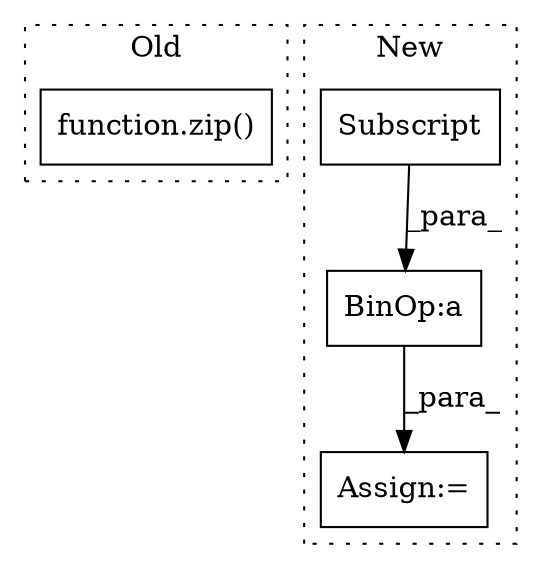 digraph G {
subgraph cluster0 {
1 [label="function.zip()" a="75" s="1939,1962" l="4,1" shape="box"];
label = "Old";
style="dotted";
}
subgraph cluster1 {
2 [label="Subscript" a="63" s="2867,0" l="11,0" shape="box"];
3 [label="BinOp:a" a="82" s="2878" l="3" shape="box"];
4 [label="Assign:=" a="68" s="2863" l="3" shape="box"];
label = "New";
style="dotted";
}
2 -> 3 [label="_para_"];
3 -> 4 [label="_para_"];
}